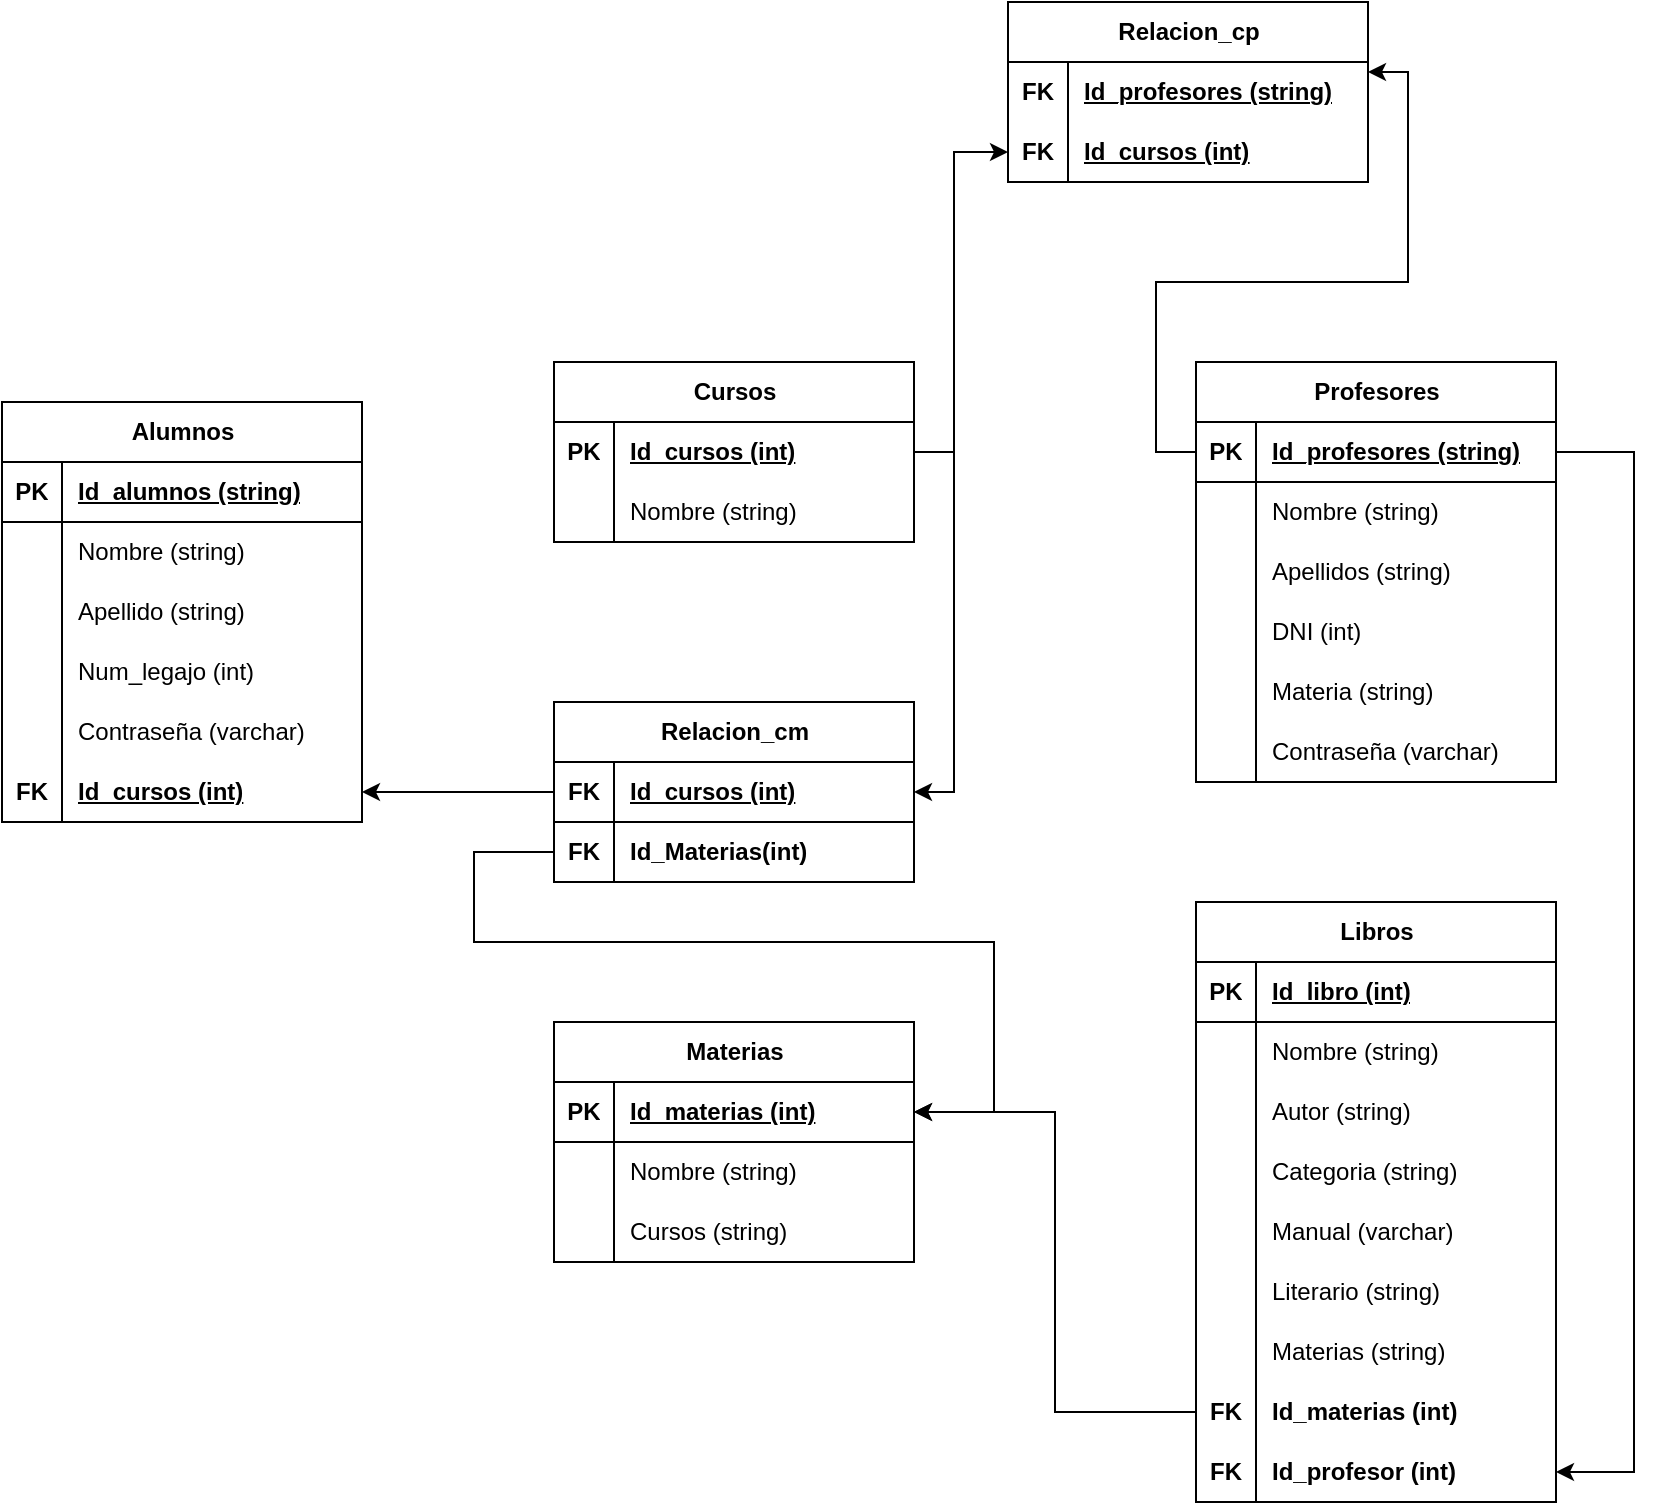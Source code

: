 <mxfile version="21.4.0" type="device" pages="2">
  <diagram name="Modelo Relacional" id="CXCVMEYy1s_H9XKr-uPt">
    <mxGraphModel dx="1674" dy="789" grid="1" gridSize="10" guides="1" tooltips="1" connect="1" arrows="1" fold="1" page="1" pageScale="1" pageWidth="827" pageHeight="1169" math="0" shadow="0">
      <root>
        <mxCell id="0" />
        <mxCell id="1" parent="0" />
        <mxCell id="_0kthYY2hkkztWUv-s_5-1" value="Alumnos" style="shape=table;startSize=30;container=1;collapsible=1;childLayout=tableLayout;fixedRows=1;rowLines=0;fontStyle=1;align=center;resizeLast=1;html=1;" parent="1" vertex="1">
          <mxGeometry x="324" y="340" width="180" height="210" as="geometry" />
        </mxCell>
        <mxCell id="_0kthYY2hkkztWUv-s_5-2" value="" style="shape=tableRow;horizontal=0;startSize=0;swimlaneHead=0;swimlaneBody=0;fillColor=none;collapsible=0;dropTarget=0;points=[[0,0.5],[1,0.5]];portConstraint=eastwest;top=0;left=0;right=0;bottom=1;" parent="_0kthYY2hkkztWUv-s_5-1" vertex="1">
          <mxGeometry y="30" width="180" height="30" as="geometry" />
        </mxCell>
        <mxCell id="_0kthYY2hkkztWUv-s_5-3" value="PK" style="shape=partialRectangle;connectable=0;fillColor=none;top=0;left=0;bottom=0;right=0;fontStyle=1;overflow=hidden;whiteSpace=wrap;html=1;" parent="_0kthYY2hkkztWUv-s_5-2" vertex="1">
          <mxGeometry width="30" height="30" as="geometry">
            <mxRectangle width="30" height="30" as="alternateBounds" />
          </mxGeometry>
        </mxCell>
        <mxCell id="_0kthYY2hkkztWUv-s_5-4" value="Id_alumnos (string)" style="shape=partialRectangle;connectable=0;fillColor=none;top=0;left=0;bottom=0;right=0;align=left;spacingLeft=6;fontStyle=5;overflow=hidden;whiteSpace=wrap;html=1;" parent="_0kthYY2hkkztWUv-s_5-2" vertex="1">
          <mxGeometry x="30" width="150" height="30" as="geometry">
            <mxRectangle width="150" height="30" as="alternateBounds" />
          </mxGeometry>
        </mxCell>
        <mxCell id="_0kthYY2hkkztWUv-s_5-5" value="" style="shape=tableRow;horizontal=0;startSize=0;swimlaneHead=0;swimlaneBody=0;fillColor=none;collapsible=0;dropTarget=0;points=[[0,0.5],[1,0.5]];portConstraint=eastwest;top=0;left=0;right=0;bottom=0;" parent="_0kthYY2hkkztWUv-s_5-1" vertex="1">
          <mxGeometry y="60" width="180" height="30" as="geometry" />
        </mxCell>
        <mxCell id="_0kthYY2hkkztWUv-s_5-6" value="" style="shape=partialRectangle;connectable=0;fillColor=none;top=0;left=0;bottom=0;right=0;editable=1;overflow=hidden;whiteSpace=wrap;html=1;" parent="_0kthYY2hkkztWUv-s_5-5" vertex="1">
          <mxGeometry width="30" height="30" as="geometry">
            <mxRectangle width="30" height="30" as="alternateBounds" />
          </mxGeometry>
        </mxCell>
        <mxCell id="_0kthYY2hkkztWUv-s_5-7" value="Nombre (string)" style="shape=partialRectangle;connectable=0;fillColor=none;top=0;left=0;bottom=0;right=0;align=left;spacingLeft=6;overflow=hidden;whiteSpace=wrap;html=1;" parent="_0kthYY2hkkztWUv-s_5-5" vertex="1">
          <mxGeometry x="30" width="150" height="30" as="geometry">
            <mxRectangle width="150" height="30" as="alternateBounds" />
          </mxGeometry>
        </mxCell>
        <mxCell id="_0kthYY2hkkztWUv-s_5-8" value="" style="shape=tableRow;horizontal=0;startSize=0;swimlaneHead=0;swimlaneBody=0;fillColor=none;collapsible=0;dropTarget=0;points=[[0,0.5],[1,0.5]];portConstraint=eastwest;top=0;left=0;right=0;bottom=0;" parent="_0kthYY2hkkztWUv-s_5-1" vertex="1">
          <mxGeometry y="90" width="180" height="30" as="geometry" />
        </mxCell>
        <mxCell id="_0kthYY2hkkztWUv-s_5-9" value="" style="shape=partialRectangle;connectable=0;fillColor=none;top=0;left=0;bottom=0;right=0;editable=1;overflow=hidden;whiteSpace=wrap;html=1;" parent="_0kthYY2hkkztWUv-s_5-8" vertex="1">
          <mxGeometry width="30" height="30" as="geometry">
            <mxRectangle width="30" height="30" as="alternateBounds" />
          </mxGeometry>
        </mxCell>
        <mxCell id="_0kthYY2hkkztWUv-s_5-10" value="Apellido (string)" style="shape=partialRectangle;connectable=0;fillColor=none;top=0;left=0;bottom=0;right=0;align=left;spacingLeft=6;overflow=hidden;whiteSpace=wrap;html=1;" parent="_0kthYY2hkkztWUv-s_5-8" vertex="1">
          <mxGeometry x="30" width="150" height="30" as="geometry">
            <mxRectangle width="150" height="30" as="alternateBounds" />
          </mxGeometry>
        </mxCell>
        <mxCell id="_0kthYY2hkkztWUv-s_5-46" value="" style="shape=tableRow;horizontal=0;startSize=0;swimlaneHead=0;swimlaneBody=0;fillColor=none;collapsible=0;dropTarget=0;points=[[0,0.5],[1,0.5]];portConstraint=eastwest;top=0;left=0;right=0;bottom=0;" parent="_0kthYY2hkkztWUv-s_5-1" vertex="1">
          <mxGeometry y="120" width="180" height="30" as="geometry" />
        </mxCell>
        <mxCell id="_0kthYY2hkkztWUv-s_5-47" value="" style="shape=partialRectangle;connectable=0;fillColor=none;top=0;left=0;bottom=0;right=0;editable=1;overflow=hidden;whiteSpace=wrap;html=1;" parent="_0kthYY2hkkztWUv-s_5-46" vertex="1">
          <mxGeometry width="30" height="30" as="geometry">
            <mxRectangle width="30" height="30" as="alternateBounds" />
          </mxGeometry>
        </mxCell>
        <mxCell id="_0kthYY2hkkztWUv-s_5-48" value="Num_legajo (int)" style="shape=partialRectangle;connectable=0;fillColor=none;top=0;left=0;bottom=0;right=0;align=left;spacingLeft=6;overflow=hidden;whiteSpace=wrap;html=1;" parent="_0kthYY2hkkztWUv-s_5-46" vertex="1">
          <mxGeometry x="30" width="150" height="30" as="geometry">
            <mxRectangle width="150" height="30" as="alternateBounds" />
          </mxGeometry>
        </mxCell>
        <mxCell id="2o7agqwWr6afrbePRTP4-20" value="" style="shape=tableRow;horizontal=0;startSize=0;swimlaneHead=0;swimlaneBody=0;fillColor=none;collapsible=0;dropTarget=0;points=[[0,0.5],[1,0.5]];portConstraint=eastwest;top=0;left=0;right=0;bottom=0;" parent="_0kthYY2hkkztWUv-s_5-1" vertex="1">
          <mxGeometry y="150" width="180" height="30" as="geometry" />
        </mxCell>
        <mxCell id="2o7agqwWr6afrbePRTP4-21" value="" style="shape=partialRectangle;connectable=0;fillColor=none;top=0;left=0;bottom=0;right=0;editable=1;overflow=hidden;whiteSpace=wrap;html=1;" parent="2o7agqwWr6afrbePRTP4-20" vertex="1">
          <mxGeometry width="30" height="30" as="geometry">
            <mxRectangle width="30" height="30" as="alternateBounds" />
          </mxGeometry>
        </mxCell>
        <mxCell id="2o7agqwWr6afrbePRTP4-22" value="Contraseña (varchar)" style="shape=partialRectangle;connectable=0;fillColor=none;top=0;left=0;bottom=0;right=0;align=left;spacingLeft=6;overflow=hidden;whiteSpace=wrap;html=1;" parent="2o7agqwWr6afrbePRTP4-20" vertex="1">
          <mxGeometry x="30" width="150" height="30" as="geometry">
            <mxRectangle width="150" height="30" as="alternateBounds" />
          </mxGeometry>
        </mxCell>
        <mxCell id="_0kthYY2hkkztWUv-s_5-173" value="" style="shape=tableRow;horizontal=0;startSize=0;swimlaneHead=0;swimlaneBody=0;fillColor=none;collapsible=0;dropTarget=0;points=[[0,0.5],[1,0.5]];portConstraint=eastwest;top=0;left=0;right=0;bottom=1;" parent="_0kthYY2hkkztWUv-s_5-1" vertex="1">
          <mxGeometry y="180" width="180" height="30" as="geometry" />
        </mxCell>
        <mxCell id="_0kthYY2hkkztWUv-s_5-174" value="FK" style="shape=partialRectangle;connectable=0;fillColor=none;top=0;left=0;bottom=0;right=0;fontStyle=1;overflow=hidden;whiteSpace=wrap;html=1;" parent="_0kthYY2hkkztWUv-s_5-173" vertex="1">
          <mxGeometry width="30" height="30" as="geometry">
            <mxRectangle width="30" height="30" as="alternateBounds" />
          </mxGeometry>
        </mxCell>
        <mxCell id="_0kthYY2hkkztWUv-s_5-175" value="Id_cursos (int)" style="shape=partialRectangle;connectable=0;fillColor=none;top=0;left=0;bottom=0;right=0;align=left;spacingLeft=6;fontStyle=5;overflow=hidden;whiteSpace=wrap;html=1;" parent="_0kthYY2hkkztWUv-s_5-173" vertex="1">
          <mxGeometry x="30" width="150" height="30" as="geometry">
            <mxRectangle width="150" height="30" as="alternateBounds" />
          </mxGeometry>
        </mxCell>
        <mxCell id="_0kthYY2hkkztWUv-s_5-49" value="Profesores" style="shape=table;startSize=30;container=1;collapsible=1;childLayout=tableLayout;fixedRows=1;rowLines=0;fontStyle=1;align=center;resizeLast=1;html=1;" parent="1" vertex="1">
          <mxGeometry x="921" y="320" width="180" height="210" as="geometry" />
        </mxCell>
        <mxCell id="_0kthYY2hkkztWUv-s_5-50" value="" style="shape=tableRow;horizontal=0;startSize=0;swimlaneHead=0;swimlaneBody=0;fillColor=none;collapsible=0;dropTarget=0;points=[[0,0.5],[1,0.5]];portConstraint=eastwest;top=0;left=0;right=0;bottom=1;" parent="_0kthYY2hkkztWUv-s_5-49" vertex="1">
          <mxGeometry y="30" width="180" height="30" as="geometry" />
        </mxCell>
        <mxCell id="_0kthYY2hkkztWUv-s_5-51" value="PK" style="shape=partialRectangle;connectable=0;fillColor=none;top=0;left=0;bottom=0;right=0;fontStyle=1;overflow=hidden;whiteSpace=wrap;html=1;" parent="_0kthYY2hkkztWUv-s_5-50" vertex="1">
          <mxGeometry width="30" height="30" as="geometry">
            <mxRectangle width="30" height="30" as="alternateBounds" />
          </mxGeometry>
        </mxCell>
        <mxCell id="_0kthYY2hkkztWUv-s_5-52" value="Id_profesores (string)" style="shape=partialRectangle;connectable=0;fillColor=none;top=0;left=0;bottom=0;right=0;align=left;spacingLeft=6;fontStyle=5;overflow=hidden;whiteSpace=wrap;html=1;" parent="_0kthYY2hkkztWUv-s_5-50" vertex="1">
          <mxGeometry x="30" width="150" height="30" as="geometry">
            <mxRectangle width="150" height="30" as="alternateBounds" />
          </mxGeometry>
        </mxCell>
        <mxCell id="_0kthYY2hkkztWUv-s_5-53" value="" style="shape=tableRow;horizontal=0;startSize=0;swimlaneHead=0;swimlaneBody=0;fillColor=none;collapsible=0;dropTarget=0;points=[[0,0.5],[1,0.5]];portConstraint=eastwest;top=0;left=0;right=0;bottom=0;" parent="_0kthYY2hkkztWUv-s_5-49" vertex="1">
          <mxGeometry y="60" width="180" height="30" as="geometry" />
        </mxCell>
        <mxCell id="_0kthYY2hkkztWUv-s_5-54" value="" style="shape=partialRectangle;connectable=0;fillColor=none;top=0;left=0;bottom=0;right=0;editable=1;overflow=hidden;whiteSpace=wrap;html=1;" parent="_0kthYY2hkkztWUv-s_5-53" vertex="1">
          <mxGeometry width="30" height="30" as="geometry">
            <mxRectangle width="30" height="30" as="alternateBounds" />
          </mxGeometry>
        </mxCell>
        <mxCell id="_0kthYY2hkkztWUv-s_5-55" value="Nombre (string)" style="shape=partialRectangle;connectable=0;fillColor=none;top=0;left=0;bottom=0;right=0;align=left;spacingLeft=6;overflow=hidden;whiteSpace=wrap;html=1;" parent="_0kthYY2hkkztWUv-s_5-53" vertex="1">
          <mxGeometry x="30" width="150" height="30" as="geometry">
            <mxRectangle width="150" height="30" as="alternateBounds" />
          </mxGeometry>
        </mxCell>
        <mxCell id="_0kthYY2hkkztWUv-s_5-56" value="" style="shape=tableRow;horizontal=0;startSize=0;swimlaneHead=0;swimlaneBody=0;fillColor=none;collapsible=0;dropTarget=0;points=[[0,0.5],[1,0.5]];portConstraint=eastwest;top=0;left=0;right=0;bottom=0;" parent="_0kthYY2hkkztWUv-s_5-49" vertex="1">
          <mxGeometry y="90" width="180" height="30" as="geometry" />
        </mxCell>
        <mxCell id="_0kthYY2hkkztWUv-s_5-57" value="" style="shape=partialRectangle;connectable=0;fillColor=none;top=0;left=0;bottom=0;right=0;editable=1;overflow=hidden;whiteSpace=wrap;html=1;" parent="_0kthYY2hkkztWUv-s_5-56" vertex="1">
          <mxGeometry width="30" height="30" as="geometry">
            <mxRectangle width="30" height="30" as="alternateBounds" />
          </mxGeometry>
        </mxCell>
        <mxCell id="_0kthYY2hkkztWUv-s_5-58" value="Apellidos (string)" style="shape=partialRectangle;connectable=0;fillColor=none;top=0;left=0;bottom=0;right=0;align=left;spacingLeft=6;overflow=hidden;whiteSpace=wrap;html=1;" parent="_0kthYY2hkkztWUv-s_5-56" vertex="1">
          <mxGeometry x="30" width="150" height="30" as="geometry">
            <mxRectangle width="150" height="30" as="alternateBounds" />
          </mxGeometry>
        </mxCell>
        <mxCell id="_0kthYY2hkkztWUv-s_5-59" value="" style="shape=tableRow;horizontal=0;startSize=0;swimlaneHead=0;swimlaneBody=0;fillColor=none;collapsible=0;dropTarget=0;points=[[0,0.5],[1,0.5]];portConstraint=eastwest;top=0;left=0;right=0;bottom=0;" parent="_0kthYY2hkkztWUv-s_5-49" vertex="1">
          <mxGeometry y="120" width="180" height="30" as="geometry" />
        </mxCell>
        <mxCell id="_0kthYY2hkkztWUv-s_5-60" value="" style="shape=partialRectangle;connectable=0;fillColor=none;top=0;left=0;bottom=0;right=0;editable=1;overflow=hidden;whiteSpace=wrap;html=1;" parent="_0kthYY2hkkztWUv-s_5-59" vertex="1">
          <mxGeometry width="30" height="30" as="geometry">
            <mxRectangle width="30" height="30" as="alternateBounds" />
          </mxGeometry>
        </mxCell>
        <mxCell id="_0kthYY2hkkztWUv-s_5-61" value="DNI (int)" style="shape=partialRectangle;connectable=0;fillColor=none;top=0;left=0;bottom=0;right=0;align=left;spacingLeft=6;overflow=hidden;whiteSpace=wrap;html=1;" parent="_0kthYY2hkkztWUv-s_5-59" vertex="1">
          <mxGeometry x="30" width="150" height="30" as="geometry">
            <mxRectangle width="150" height="30" as="alternateBounds" />
          </mxGeometry>
        </mxCell>
        <mxCell id="_0kthYY2hkkztWUv-s_5-97" value="" style="shape=tableRow;horizontal=0;startSize=0;swimlaneHead=0;swimlaneBody=0;fillColor=none;collapsible=0;dropTarget=0;points=[[0,0.5],[1,0.5]];portConstraint=eastwest;top=0;left=0;right=0;bottom=0;" parent="_0kthYY2hkkztWUv-s_5-49" vertex="1">
          <mxGeometry y="150" width="180" height="30" as="geometry" />
        </mxCell>
        <mxCell id="_0kthYY2hkkztWUv-s_5-98" value="" style="shape=partialRectangle;connectable=0;fillColor=none;top=0;left=0;bottom=0;right=0;editable=1;overflow=hidden;whiteSpace=wrap;html=1;" parent="_0kthYY2hkkztWUv-s_5-97" vertex="1">
          <mxGeometry width="30" height="30" as="geometry">
            <mxRectangle width="30" height="30" as="alternateBounds" />
          </mxGeometry>
        </mxCell>
        <mxCell id="_0kthYY2hkkztWUv-s_5-99" value="Materia (string)" style="shape=partialRectangle;connectable=0;fillColor=none;top=0;left=0;bottom=0;right=0;align=left;spacingLeft=6;overflow=hidden;whiteSpace=wrap;html=1;" parent="_0kthYY2hkkztWUv-s_5-97" vertex="1">
          <mxGeometry x="30" width="150" height="30" as="geometry">
            <mxRectangle width="150" height="30" as="alternateBounds" />
          </mxGeometry>
        </mxCell>
        <mxCell id="2o7agqwWr6afrbePRTP4-23" value="" style="shape=tableRow;horizontal=0;startSize=0;swimlaneHead=0;swimlaneBody=0;fillColor=none;collapsible=0;dropTarget=0;points=[[0,0.5],[1,0.5]];portConstraint=eastwest;top=0;left=0;right=0;bottom=0;" parent="_0kthYY2hkkztWUv-s_5-49" vertex="1">
          <mxGeometry y="180" width="180" height="30" as="geometry" />
        </mxCell>
        <mxCell id="2o7agqwWr6afrbePRTP4-24" value="" style="shape=partialRectangle;connectable=0;fillColor=none;top=0;left=0;bottom=0;right=0;editable=1;overflow=hidden;whiteSpace=wrap;html=1;" parent="2o7agqwWr6afrbePRTP4-23" vertex="1">
          <mxGeometry width="30" height="30" as="geometry">
            <mxRectangle width="30" height="30" as="alternateBounds" />
          </mxGeometry>
        </mxCell>
        <mxCell id="2o7agqwWr6afrbePRTP4-25" value="Contraseña (varchar)" style="shape=partialRectangle;connectable=0;fillColor=none;top=0;left=0;bottom=0;right=0;align=left;spacingLeft=6;overflow=hidden;whiteSpace=wrap;html=1;" parent="2o7agqwWr6afrbePRTP4-23" vertex="1">
          <mxGeometry x="30" width="150" height="30" as="geometry">
            <mxRectangle width="150" height="30" as="alternateBounds" />
          </mxGeometry>
        </mxCell>
        <mxCell id="_0kthYY2hkkztWUv-s_5-106" value="Libros" style="shape=table;startSize=30;container=1;collapsible=1;childLayout=tableLayout;fixedRows=1;rowLines=0;fontStyle=1;align=center;resizeLast=1;html=1;" parent="1" vertex="1">
          <mxGeometry x="921" y="590" width="180" height="300" as="geometry" />
        </mxCell>
        <mxCell id="_0kthYY2hkkztWUv-s_5-107" value="" style="shape=tableRow;horizontal=0;startSize=0;swimlaneHead=0;swimlaneBody=0;fillColor=none;collapsible=0;dropTarget=0;points=[[0,0.5],[1,0.5]];portConstraint=eastwest;top=0;left=0;right=0;bottom=1;" parent="_0kthYY2hkkztWUv-s_5-106" vertex="1">
          <mxGeometry y="30" width="180" height="30" as="geometry" />
        </mxCell>
        <mxCell id="_0kthYY2hkkztWUv-s_5-108" value="PK" style="shape=partialRectangle;connectable=0;fillColor=none;top=0;left=0;bottom=0;right=0;fontStyle=1;overflow=hidden;whiteSpace=wrap;html=1;" parent="_0kthYY2hkkztWUv-s_5-107" vertex="1">
          <mxGeometry width="30" height="30" as="geometry">
            <mxRectangle width="30" height="30" as="alternateBounds" />
          </mxGeometry>
        </mxCell>
        <mxCell id="_0kthYY2hkkztWUv-s_5-109" value="Id_libro (int)" style="shape=partialRectangle;connectable=0;fillColor=none;top=0;left=0;bottom=0;right=0;align=left;spacingLeft=6;fontStyle=5;overflow=hidden;whiteSpace=wrap;html=1;" parent="_0kthYY2hkkztWUv-s_5-107" vertex="1">
          <mxGeometry x="30" width="150" height="30" as="geometry">
            <mxRectangle width="150" height="30" as="alternateBounds" />
          </mxGeometry>
        </mxCell>
        <mxCell id="_0kthYY2hkkztWUv-s_5-110" value="" style="shape=tableRow;horizontal=0;startSize=0;swimlaneHead=0;swimlaneBody=0;fillColor=none;collapsible=0;dropTarget=0;points=[[0,0.5],[1,0.5]];portConstraint=eastwest;top=0;left=0;right=0;bottom=0;" parent="_0kthYY2hkkztWUv-s_5-106" vertex="1">
          <mxGeometry y="60" width="180" height="30" as="geometry" />
        </mxCell>
        <mxCell id="_0kthYY2hkkztWUv-s_5-111" value="" style="shape=partialRectangle;connectable=0;fillColor=none;top=0;left=0;bottom=0;right=0;editable=1;overflow=hidden;whiteSpace=wrap;html=1;" parent="_0kthYY2hkkztWUv-s_5-110" vertex="1">
          <mxGeometry width="30" height="30" as="geometry">
            <mxRectangle width="30" height="30" as="alternateBounds" />
          </mxGeometry>
        </mxCell>
        <mxCell id="_0kthYY2hkkztWUv-s_5-112" value="Nombre (string)" style="shape=partialRectangle;connectable=0;fillColor=none;top=0;left=0;bottom=0;right=0;align=left;spacingLeft=6;overflow=hidden;whiteSpace=wrap;html=1;" parent="_0kthYY2hkkztWUv-s_5-110" vertex="1">
          <mxGeometry x="30" width="150" height="30" as="geometry">
            <mxRectangle width="150" height="30" as="alternateBounds" />
          </mxGeometry>
        </mxCell>
        <mxCell id="_0kthYY2hkkztWUv-s_5-113" value="" style="shape=tableRow;horizontal=0;startSize=0;swimlaneHead=0;swimlaneBody=0;fillColor=none;collapsible=0;dropTarget=0;points=[[0,0.5],[1,0.5]];portConstraint=eastwest;top=0;left=0;right=0;bottom=0;" parent="_0kthYY2hkkztWUv-s_5-106" vertex="1">
          <mxGeometry y="90" width="180" height="30" as="geometry" />
        </mxCell>
        <mxCell id="_0kthYY2hkkztWUv-s_5-114" value="" style="shape=partialRectangle;connectable=0;fillColor=none;top=0;left=0;bottom=0;right=0;editable=1;overflow=hidden;whiteSpace=wrap;html=1;" parent="_0kthYY2hkkztWUv-s_5-113" vertex="1">
          <mxGeometry width="30" height="30" as="geometry">
            <mxRectangle width="30" height="30" as="alternateBounds" />
          </mxGeometry>
        </mxCell>
        <mxCell id="_0kthYY2hkkztWUv-s_5-115" value="Autor (string)" style="shape=partialRectangle;connectable=0;fillColor=none;top=0;left=0;bottom=0;right=0;align=left;spacingLeft=6;overflow=hidden;whiteSpace=wrap;html=1;" parent="_0kthYY2hkkztWUv-s_5-113" vertex="1">
          <mxGeometry x="30" width="150" height="30" as="geometry">
            <mxRectangle width="150" height="30" as="alternateBounds" />
          </mxGeometry>
        </mxCell>
        <mxCell id="_0kthYY2hkkztWUv-s_5-116" value="" style="shape=tableRow;horizontal=0;startSize=0;swimlaneHead=0;swimlaneBody=0;fillColor=none;collapsible=0;dropTarget=0;points=[[0,0.5],[1,0.5]];portConstraint=eastwest;top=0;left=0;right=0;bottom=0;" parent="_0kthYY2hkkztWUv-s_5-106" vertex="1">
          <mxGeometry y="120" width="180" height="30" as="geometry" />
        </mxCell>
        <mxCell id="_0kthYY2hkkztWUv-s_5-117" value="" style="shape=partialRectangle;connectable=0;fillColor=none;top=0;left=0;bottom=0;right=0;editable=1;overflow=hidden;whiteSpace=wrap;html=1;" parent="_0kthYY2hkkztWUv-s_5-116" vertex="1">
          <mxGeometry width="30" height="30" as="geometry">
            <mxRectangle width="30" height="30" as="alternateBounds" />
          </mxGeometry>
        </mxCell>
        <mxCell id="_0kthYY2hkkztWUv-s_5-118" value="Categoria (string)" style="shape=partialRectangle;connectable=0;fillColor=none;top=0;left=0;bottom=0;right=0;align=left;spacingLeft=6;overflow=hidden;whiteSpace=wrap;html=1;" parent="_0kthYY2hkkztWUv-s_5-116" vertex="1">
          <mxGeometry x="30" width="150" height="30" as="geometry">
            <mxRectangle width="150" height="30" as="alternateBounds" />
          </mxGeometry>
        </mxCell>
        <mxCell id="_0kthYY2hkkztWUv-s_5-176" value="" style="shape=tableRow;horizontal=0;startSize=0;swimlaneHead=0;swimlaneBody=0;fillColor=none;collapsible=0;dropTarget=0;points=[[0,0.5],[1,0.5]];portConstraint=eastwest;top=0;left=0;right=0;bottom=0;" parent="_0kthYY2hkkztWUv-s_5-106" vertex="1">
          <mxGeometry y="150" width="180" height="30" as="geometry" />
        </mxCell>
        <mxCell id="_0kthYY2hkkztWUv-s_5-177" value="" style="shape=partialRectangle;connectable=0;fillColor=none;top=0;left=0;bottom=0;right=0;editable=1;overflow=hidden;whiteSpace=wrap;html=1;" parent="_0kthYY2hkkztWUv-s_5-176" vertex="1">
          <mxGeometry width="30" height="30" as="geometry">
            <mxRectangle width="30" height="30" as="alternateBounds" />
          </mxGeometry>
        </mxCell>
        <mxCell id="_0kthYY2hkkztWUv-s_5-178" value="Manual (varchar)" style="shape=partialRectangle;connectable=0;fillColor=none;top=0;left=0;bottom=0;right=0;align=left;spacingLeft=6;overflow=hidden;whiteSpace=wrap;html=1;" parent="_0kthYY2hkkztWUv-s_5-176" vertex="1">
          <mxGeometry x="30" width="150" height="30" as="geometry">
            <mxRectangle width="150" height="30" as="alternateBounds" />
          </mxGeometry>
        </mxCell>
        <mxCell id="_0kthYY2hkkztWUv-s_5-201" value="" style="shape=tableRow;horizontal=0;startSize=0;swimlaneHead=0;swimlaneBody=0;fillColor=none;collapsible=0;dropTarget=0;points=[[0,0.5],[1,0.5]];portConstraint=eastwest;top=0;left=0;right=0;bottom=0;" parent="_0kthYY2hkkztWUv-s_5-106" vertex="1">
          <mxGeometry y="180" width="180" height="30" as="geometry" />
        </mxCell>
        <mxCell id="_0kthYY2hkkztWUv-s_5-202" value="" style="shape=partialRectangle;connectable=0;fillColor=none;top=0;left=0;bottom=0;right=0;editable=1;overflow=hidden;whiteSpace=wrap;html=1;" parent="_0kthYY2hkkztWUv-s_5-201" vertex="1">
          <mxGeometry width="30" height="30" as="geometry">
            <mxRectangle width="30" height="30" as="alternateBounds" />
          </mxGeometry>
        </mxCell>
        <mxCell id="_0kthYY2hkkztWUv-s_5-203" value="Literario (string)" style="shape=partialRectangle;connectable=0;fillColor=none;top=0;left=0;bottom=0;right=0;align=left;spacingLeft=6;overflow=hidden;whiteSpace=wrap;html=1;" parent="_0kthYY2hkkztWUv-s_5-201" vertex="1">
          <mxGeometry x="30" width="150" height="30" as="geometry">
            <mxRectangle width="150" height="30" as="alternateBounds" />
          </mxGeometry>
        </mxCell>
        <mxCell id="_0kthYY2hkkztWUv-s_5-119" value="" style="shape=tableRow;horizontal=0;startSize=0;swimlaneHead=0;swimlaneBody=0;fillColor=none;collapsible=0;dropTarget=0;points=[[0,0.5],[1,0.5]];portConstraint=eastwest;top=0;left=0;right=0;bottom=0;" parent="_0kthYY2hkkztWUv-s_5-106" vertex="1">
          <mxGeometry y="210" width="180" height="30" as="geometry" />
        </mxCell>
        <mxCell id="_0kthYY2hkkztWUv-s_5-120" value="" style="shape=partialRectangle;connectable=0;fillColor=none;top=0;left=0;bottom=0;right=0;editable=1;overflow=hidden;whiteSpace=wrap;html=1;" parent="_0kthYY2hkkztWUv-s_5-119" vertex="1">
          <mxGeometry width="30" height="30" as="geometry">
            <mxRectangle width="30" height="30" as="alternateBounds" />
          </mxGeometry>
        </mxCell>
        <mxCell id="_0kthYY2hkkztWUv-s_5-121" value="Materias (string)" style="shape=partialRectangle;connectable=0;fillColor=none;top=0;left=0;bottom=0;right=0;align=left;spacingLeft=6;overflow=hidden;whiteSpace=wrap;html=1;" parent="_0kthYY2hkkztWUv-s_5-119" vertex="1">
          <mxGeometry x="30" width="150" height="30" as="geometry">
            <mxRectangle width="150" height="30" as="alternateBounds" />
          </mxGeometry>
        </mxCell>
        <mxCell id="_9oub68Y3OVNiQBQ8qPL-1" value="" style="shape=tableRow;horizontal=0;startSize=0;swimlaneHead=0;swimlaneBody=0;fillColor=none;collapsible=0;dropTarget=0;points=[[0,0.5],[1,0.5]];portConstraint=eastwest;top=0;left=0;right=0;bottom=0;" parent="_0kthYY2hkkztWUv-s_5-106" vertex="1">
          <mxGeometry y="240" width="180" height="30" as="geometry" />
        </mxCell>
        <mxCell id="_9oub68Y3OVNiQBQ8qPL-2" value="&lt;b&gt;FK&lt;/b&gt;" style="shape=partialRectangle;connectable=0;fillColor=none;top=0;left=0;bottom=0;right=0;editable=1;overflow=hidden;whiteSpace=wrap;html=1;" parent="_9oub68Y3OVNiQBQ8qPL-1" vertex="1">
          <mxGeometry width="30" height="30" as="geometry">
            <mxRectangle width="30" height="30" as="alternateBounds" />
          </mxGeometry>
        </mxCell>
        <mxCell id="_9oub68Y3OVNiQBQ8qPL-3" value="&lt;b&gt;Id_materias (int)&lt;/b&gt;" style="shape=partialRectangle;connectable=0;fillColor=none;top=0;left=0;bottom=0;right=0;align=left;spacingLeft=6;overflow=hidden;whiteSpace=wrap;html=1;" parent="_9oub68Y3OVNiQBQ8qPL-1" vertex="1">
          <mxGeometry x="30" width="150" height="30" as="geometry">
            <mxRectangle width="150" height="30" as="alternateBounds" />
          </mxGeometry>
        </mxCell>
        <mxCell id="xIYGb5opCHgIpHhlC8T2-32" value="" style="shape=tableRow;horizontal=0;startSize=0;swimlaneHead=0;swimlaneBody=0;fillColor=none;collapsible=0;dropTarget=0;points=[[0,0.5],[1,0.5]];portConstraint=eastwest;top=0;left=0;right=0;bottom=0;" parent="_0kthYY2hkkztWUv-s_5-106" vertex="1">
          <mxGeometry y="270" width="180" height="30" as="geometry" />
        </mxCell>
        <mxCell id="xIYGb5opCHgIpHhlC8T2-33" value="&lt;b&gt;FK&lt;/b&gt;" style="shape=partialRectangle;connectable=0;fillColor=none;top=0;left=0;bottom=0;right=0;editable=1;overflow=hidden;whiteSpace=wrap;html=1;" parent="xIYGb5opCHgIpHhlC8T2-32" vertex="1">
          <mxGeometry width="30" height="30" as="geometry">
            <mxRectangle width="30" height="30" as="alternateBounds" />
          </mxGeometry>
        </mxCell>
        <mxCell id="xIYGb5opCHgIpHhlC8T2-34" value="&lt;b&gt;Id_profesor (int)&lt;/b&gt;" style="shape=partialRectangle;connectable=0;fillColor=none;top=0;left=0;bottom=0;right=0;align=left;spacingLeft=6;overflow=hidden;whiteSpace=wrap;html=1;" parent="xIYGb5opCHgIpHhlC8T2-32" vertex="1">
          <mxGeometry x="30" width="150" height="30" as="geometry">
            <mxRectangle width="150" height="30" as="alternateBounds" />
          </mxGeometry>
        </mxCell>
        <mxCell id="_0kthYY2hkkztWUv-s_5-122" value="Relacion_cm" style="shape=table;startSize=30;container=1;collapsible=1;childLayout=tableLayout;fixedRows=1;rowLines=0;fontStyle=1;align=center;resizeLast=1;html=1;" parent="1" vertex="1">
          <mxGeometry x="600" y="490" width="180" height="90" as="geometry" />
        </mxCell>
        <mxCell id="5zmhcXCEQZ_9jmb5cCAh-3" value="" style="shape=tableRow;horizontal=0;startSize=0;swimlaneHead=0;swimlaneBody=0;fillColor=none;collapsible=0;dropTarget=0;points=[[0,0.5],[1,0.5]];portConstraint=eastwest;top=0;left=0;right=0;bottom=1;" parent="_0kthYY2hkkztWUv-s_5-122" vertex="1">
          <mxGeometry y="30" width="180" height="30" as="geometry" />
        </mxCell>
        <mxCell id="5zmhcXCEQZ_9jmb5cCAh-4" value="FK" style="shape=partialRectangle;connectable=0;fillColor=none;top=0;left=0;bottom=0;right=0;fontStyle=1;overflow=hidden;whiteSpace=wrap;html=1;" parent="5zmhcXCEQZ_9jmb5cCAh-3" vertex="1">
          <mxGeometry width="30" height="30" as="geometry">
            <mxRectangle width="30" height="30" as="alternateBounds" />
          </mxGeometry>
        </mxCell>
        <mxCell id="5zmhcXCEQZ_9jmb5cCAh-5" value="Id_cursos (int)" style="shape=partialRectangle;connectable=0;fillColor=none;top=0;left=0;bottom=0;right=0;align=left;spacingLeft=6;fontStyle=5;overflow=hidden;whiteSpace=wrap;html=1;" parent="5zmhcXCEQZ_9jmb5cCAh-3" vertex="1">
          <mxGeometry x="30" width="150" height="30" as="geometry">
            <mxRectangle width="150" height="30" as="alternateBounds" />
          </mxGeometry>
        </mxCell>
        <mxCell id="2o7agqwWr6afrbePRTP4-26" value="" style="shape=tableRow;horizontal=0;startSize=0;swimlaneHead=0;swimlaneBody=0;fillColor=none;collapsible=0;dropTarget=0;points=[[0,0.5],[1,0.5]];portConstraint=eastwest;top=0;left=0;right=0;bottom=0;" parent="_0kthYY2hkkztWUv-s_5-122" vertex="1">
          <mxGeometry y="60" width="180" height="30" as="geometry" />
        </mxCell>
        <mxCell id="2o7agqwWr6afrbePRTP4-27" value="&lt;b&gt;FK&lt;/b&gt;" style="shape=partialRectangle;connectable=0;fillColor=none;top=0;left=0;bottom=0;right=0;editable=1;overflow=hidden;whiteSpace=wrap;html=1;" parent="2o7agqwWr6afrbePRTP4-26" vertex="1">
          <mxGeometry width="30" height="30" as="geometry">
            <mxRectangle width="30" height="30" as="alternateBounds" />
          </mxGeometry>
        </mxCell>
        <mxCell id="2o7agqwWr6afrbePRTP4-28" value="&lt;b&gt;Id_Materias(int)&lt;/b&gt;" style="shape=partialRectangle;connectable=0;fillColor=none;top=0;left=0;bottom=0;right=0;align=left;spacingLeft=6;overflow=hidden;whiteSpace=wrap;html=1;" parent="2o7agqwWr6afrbePRTP4-26" vertex="1">
          <mxGeometry x="30" width="150" height="30" as="geometry">
            <mxRectangle width="150" height="30" as="alternateBounds" />
          </mxGeometry>
        </mxCell>
        <mxCell id="_0kthYY2hkkztWUv-s_5-157" value="Materias" style="shape=table;startSize=30;container=1;collapsible=1;childLayout=tableLayout;fixedRows=1;rowLines=0;fontStyle=1;align=center;resizeLast=1;html=1;" parent="1" vertex="1">
          <mxGeometry x="600" y="650" width="180" height="120" as="geometry" />
        </mxCell>
        <mxCell id="_0kthYY2hkkztWUv-s_5-158" value="" style="shape=tableRow;horizontal=0;startSize=0;swimlaneHead=0;swimlaneBody=0;fillColor=none;collapsible=0;dropTarget=0;points=[[0,0.5],[1,0.5]];portConstraint=eastwest;top=0;left=0;right=0;bottom=1;" parent="_0kthYY2hkkztWUv-s_5-157" vertex="1">
          <mxGeometry y="30" width="180" height="30" as="geometry" />
        </mxCell>
        <mxCell id="_0kthYY2hkkztWUv-s_5-159" value="PK" style="shape=partialRectangle;connectable=0;fillColor=none;top=0;left=0;bottom=0;right=0;fontStyle=1;overflow=hidden;whiteSpace=wrap;html=1;" parent="_0kthYY2hkkztWUv-s_5-158" vertex="1">
          <mxGeometry width="30" height="30" as="geometry">
            <mxRectangle width="30" height="30" as="alternateBounds" />
          </mxGeometry>
        </mxCell>
        <mxCell id="_0kthYY2hkkztWUv-s_5-160" value="Id_materias (int)" style="shape=partialRectangle;connectable=0;fillColor=none;top=0;left=0;bottom=0;right=0;align=left;spacingLeft=6;fontStyle=5;overflow=hidden;whiteSpace=wrap;html=1;" parent="_0kthYY2hkkztWUv-s_5-158" vertex="1">
          <mxGeometry x="30" width="150" height="30" as="geometry">
            <mxRectangle width="150" height="30" as="alternateBounds" />
          </mxGeometry>
        </mxCell>
        <mxCell id="_0kthYY2hkkztWUv-s_5-161" value="" style="shape=tableRow;horizontal=0;startSize=0;swimlaneHead=0;swimlaneBody=0;fillColor=none;collapsible=0;dropTarget=0;points=[[0,0.5],[1,0.5]];portConstraint=eastwest;top=0;left=0;right=0;bottom=0;" parent="_0kthYY2hkkztWUv-s_5-157" vertex="1">
          <mxGeometry y="60" width="180" height="30" as="geometry" />
        </mxCell>
        <mxCell id="_0kthYY2hkkztWUv-s_5-162" value="" style="shape=partialRectangle;connectable=0;fillColor=none;top=0;left=0;bottom=0;right=0;editable=1;overflow=hidden;whiteSpace=wrap;html=1;" parent="_0kthYY2hkkztWUv-s_5-161" vertex="1">
          <mxGeometry width="30" height="30" as="geometry">
            <mxRectangle width="30" height="30" as="alternateBounds" />
          </mxGeometry>
        </mxCell>
        <mxCell id="_0kthYY2hkkztWUv-s_5-163" value="Nombre (string)" style="shape=partialRectangle;connectable=0;fillColor=none;top=0;left=0;bottom=0;right=0;align=left;spacingLeft=6;overflow=hidden;whiteSpace=wrap;html=1;" parent="_0kthYY2hkkztWUv-s_5-161" vertex="1">
          <mxGeometry x="30" width="150" height="30" as="geometry">
            <mxRectangle width="150" height="30" as="alternateBounds" />
          </mxGeometry>
        </mxCell>
        <mxCell id="_0kthYY2hkkztWUv-s_5-164" value="" style="shape=tableRow;horizontal=0;startSize=0;swimlaneHead=0;swimlaneBody=0;fillColor=none;collapsible=0;dropTarget=0;points=[[0,0.5],[1,0.5]];portConstraint=eastwest;top=0;left=0;right=0;bottom=0;" parent="_0kthYY2hkkztWUv-s_5-157" vertex="1">
          <mxGeometry y="90" width="180" height="30" as="geometry" />
        </mxCell>
        <mxCell id="_0kthYY2hkkztWUv-s_5-165" value="" style="shape=partialRectangle;connectable=0;fillColor=none;top=0;left=0;bottom=0;right=0;editable=1;overflow=hidden;whiteSpace=wrap;html=1;" parent="_0kthYY2hkkztWUv-s_5-164" vertex="1">
          <mxGeometry width="30" height="30" as="geometry">
            <mxRectangle width="30" height="30" as="alternateBounds" />
          </mxGeometry>
        </mxCell>
        <mxCell id="_0kthYY2hkkztWUv-s_5-166" value="Cursos (string)&lt;span style=&quot;white-space: pre;&quot;&gt; &lt;/span&gt;" style="shape=partialRectangle;connectable=0;fillColor=none;top=0;left=0;bottom=0;right=0;align=left;spacingLeft=6;overflow=hidden;whiteSpace=wrap;html=1;" parent="_0kthYY2hkkztWUv-s_5-164" vertex="1">
          <mxGeometry x="30" width="150" height="30" as="geometry">
            <mxRectangle width="150" height="30" as="alternateBounds" />
          </mxGeometry>
        </mxCell>
        <mxCell id="2o7agqwWr6afrbePRTP4-30" style="edgeStyle=orthogonalEdgeStyle;rounded=0;orthogonalLoop=1;jettySize=auto;html=1;entryX=1;entryY=0.5;entryDx=0;entryDy=0;exitX=0;exitY=0.5;exitDx=0;exitDy=0;" parent="1" source="2o7agqwWr6afrbePRTP4-26" target="_0kthYY2hkkztWUv-s_5-158" edge="1">
          <mxGeometry relative="1" as="geometry">
            <mxPoint x="670" y="470" as="sourcePoint" />
            <mxPoint x="500" y="680" as="targetPoint" />
            <Array as="points">
              <mxPoint x="560" y="565" />
              <mxPoint x="560" y="610" />
              <mxPoint x="820" y="610" />
              <mxPoint x="820" y="695" />
            </Array>
          </mxGeometry>
        </mxCell>
        <mxCell id="fBQj3IFD5WuygKD9F03k-5" style="edgeStyle=orthogonalEdgeStyle;rounded=0;orthogonalLoop=1;jettySize=auto;html=1;entryX=1;entryY=0.5;entryDx=0;entryDy=0;" parent="1" source="_0kthYY2hkkztWUv-s_5-50" target="xIYGb5opCHgIpHhlC8T2-32" edge="1">
          <mxGeometry relative="1" as="geometry">
            <Array as="points">
              <mxPoint x="1140" y="365" />
              <mxPoint x="1140" y="875" />
            </Array>
          </mxGeometry>
        </mxCell>
        <mxCell id="1dk0RhrkuewHvC_GARyo-2" style="edgeStyle=orthogonalEdgeStyle;rounded=0;orthogonalLoop=1;jettySize=auto;html=1;entryX=1;entryY=0.5;entryDx=0;entryDy=0;exitX=0;exitY=0.5;exitDx=0;exitDy=0;" parent="1" source="5zmhcXCEQZ_9jmb5cCAh-3" target="_0kthYY2hkkztWUv-s_5-173" edge="1">
          <mxGeometry relative="1" as="geometry">
            <Array as="points" />
          </mxGeometry>
        </mxCell>
        <mxCell id="1dk0RhrkuewHvC_GARyo-4" value="Cursos" style="shape=table;startSize=30;container=1;collapsible=1;childLayout=tableLayout;fixedRows=1;rowLines=0;fontStyle=1;align=center;resizeLast=1;html=1;" parent="1" vertex="1">
          <mxGeometry x="600" y="320" width="180" height="90" as="geometry" />
        </mxCell>
        <mxCell id="1dk0RhrkuewHvC_GARyo-8" value="" style="shape=tableRow;horizontal=0;startSize=0;swimlaneHead=0;swimlaneBody=0;fillColor=none;collapsible=0;dropTarget=0;points=[[0,0.5],[1,0.5]];portConstraint=eastwest;top=0;left=0;right=0;bottom=0;" parent="1dk0RhrkuewHvC_GARyo-4" vertex="1">
          <mxGeometry y="30" width="180" height="30" as="geometry" />
        </mxCell>
        <mxCell id="1dk0RhrkuewHvC_GARyo-9" value="&lt;b&gt;PK&lt;/b&gt;" style="shape=partialRectangle;connectable=0;fillColor=none;top=0;left=0;bottom=0;right=0;editable=1;overflow=hidden;whiteSpace=wrap;html=1;" parent="1dk0RhrkuewHvC_GARyo-8" vertex="1">
          <mxGeometry width="30" height="30" as="geometry">
            <mxRectangle width="30" height="30" as="alternateBounds" />
          </mxGeometry>
        </mxCell>
        <mxCell id="1dk0RhrkuewHvC_GARyo-10" value="&lt;b&gt;&lt;u&gt;Id_cursos (int)&lt;/u&gt;&lt;/b&gt;" style="shape=partialRectangle;connectable=0;fillColor=none;top=0;left=0;bottom=0;right=0;align=left;spacingLeft=6;overflow=hidden;whiteSpace=wrap;html=1;" parent="1dk0RhrkuewHvC_GARyo-8" vertex="1">
          <mxGeometry x="30" width="150" height="30" as="geometry">
            <mxRectangle width="150" height="30" as="alternateBounds" />
          </mxGeometry>
        </mxCell>
        <mxCell id="1dk0RhrkuewHvC_GARyo-24" value="" style="shape=tableRow;horizontal=0;startSize=0;swimlaneHead=0;swimlaneBody=0;fillColor=none;collapsible=0;dropTarget=0;points=[[0,0.5],[1,0.5]];portConstraint=eastwest;top=0;left=0;right=0;bottom=0;" parent="1dk0RhrkuewHvC_GARyo-4" vertex="1">
          <mxGeometry y="60" width="180" height="30" as="geometry" />
        </mxCell>
        <mxCell id="1dk0RhrkuewHvC_GARyo-25" value="" style="shape=partialRectangle;connectable=0;fillColor=none;top=0;left=0;bottom=0;right=0;editable=1;overflow=hidden;whiteSpace=wrap;html=1;" parent="1dk0RhrkuewHvC_GARyo-24" vertex="1">
          <mxGeometry width="30" height="30" as="geometry">
            <mxRectangle width="30" height="30" as="alternateBounds" />
          </mxGeometry>
        </mxCell>
        <mxCell id="1dk0RhrkuewHvC_GARyo-26" value="&lt;div&gt;Nombre (string)&lt;/div&gt;" style="shape=partialRectangle;connectable=0;fillColor=none;top=0;left=0;bottom=0;right=0;align=left;spacingLeft=6;overflow=hidden;whiteSpace=wrap;html=1;" parent="1dk0RhrkuewHvC_GARyo-24" vertex="1">
          <mxGeometry x="30" width="150" height="30" as="geometry">
            <mxRectangle width="150" height="30" as="alternateBounds" />
          </mxGeometry>
        </mxCell>
        <mxCell id="5zmhcXCEQZ_9jmb5cCAh-1" style="edgeStyle=orthogonalEdgeStyle;rounded=0;orthogonalLoop=1;jettySize=auto;html=1;entryX=1;entryY=0.5;entryDx=0;entryDy=0;" parent="1" source="_9oub68Y3OVNiQBQ8qPL-1" target="_0kthYY2hkkztWUv-s_5-158" edge="1">
          <mxGeometry relative="1" as="geometry" />
        </mxCell>
        <mxCell id="5zmhcXCEQZ_9jmb5cCAh-7" value="Relacion_cp" style="shape=table;startSize=30;container=1;collapsible=1;childLayout=tableLayout;fixedRows=1;rowLines=0;fontStyle=1;align=center;resizeLast=1;html=1;" parent="1" vertex="1">
          <mxGeometry x="827" y="140" width="180" height="90" as="geometry" />
        </mxCell>
        <mxCell id="5zmhcXCEQZ_9jmb5cCAh-14" value="" style="shape=tableRow;horizontal=0;startSize=0;swimlaneHead=0;swimlaneBody=0;fillColor=none;collapsible=0;dropTarget=0;points=[[0,0.5],[1,0.5]];portConstraint=eastwest;top=0;left=0;right=0;bottom=0;" parent="5zmhcXCEQZ_9jmb5cCAh-7" vertex="1">
          <mxGeometry y="30" width="180" height="30" as="geometry" />
        </mxCell>
        <mxCell id="5zmhcXCEQZ_9jmb5cCAh-15" value="&lt;span style=&quot;font-family: Helvetica; font-size: 12px; font-style: normal; font-variant-ligatures: normal; font-variant-caps: normal; font-weight: 700; letter-spacing: normal; text-align: center; text-indent: 0px; text-transform: none; word-spacing: 0px; -webkit-text-stroke-width: 0px; text-decoration-thickness: initial; text-decoration-style: initial; text-decoration-color: initial; float: none; display: inline !important;&quot;&gt;FK&lt;br&gt;&lt;/span&gt;" style="shape=partialRectangle;connectable=0;fillColor=none;top=0;left=0;bottom=0;right=0;editable=1;overflow=hidden;whiteSpace=wrap;html=1;" parent="5zmhcXCEQZ_9jmb5cCAh-14" vertex="1">
          <mxGeometry width="30" height="30" as="geometry">
            <mxRectangle width="30" height="30" as="alternateBounds" />
          </mxGeometry>
        </mxCell>
        <mxCell id="5zmhcXCEQZ_9jmb5cCAh-16" value="&lt;b&gt;&lt;u&gt;Id_profesores (string)&lt;/u&gt;&lt;/b&gt;" style="shape=partialRectangle;connectable=0;fillColor=none;top=0;left=0;bottom=0;right=0;align=left;spacingLeft=6;overflow=hidden;whiteSpace=wrap;html=1;" parent="5zmhcXCEQZ_9jmb5cCAh-14" vertex="1">
          <mxGeometry x="30" width="150" height="30" as="geometry">
            <mxRectangle width="150" height="30" as="alternateBounds" />
          </mxGeometry>
        </mxCell>
        <mxCell id="5zmhcXCEQZ_9jmb5cCAh-17" value="" style="shape=tableRow;horizontal=0;startSize=0;swimlaneHead=0;swimlaneBody=0;fillColor=none;collapsible=0;dropTarget=0;points=[[0,0.5],[1,0.5]];portConstraint=eastwest;top=0;left=0;right=0;bottom=1;" parent="5zmhcXCEQZ_9jmb5cCAh-7" vertex="1">
          <mxGeometry y="60" width="180" height="30" as="geometry" />
        </mxCell>
        <mxCell id="5zmhcXCEQZ_9jmb5cCAh-18" value="FK" style="shape=partialRectangle;connectable=0;fillColor=none;top=0;left=0;bottom=0;right=0;fontStyle=1;overflow=hidden;whiteSpace=wrap;html=1;" parent="5zmhcXCEQZ_9jmb5cCAh-17" vertex="1">
          <mxGeometry width="30" height="30" as="geometry">
            <mxRectangle width="30" height="30" as="alternateBounds" />
          </mxGeometry>
        </mxCell>
        <mxCell id="5zmhcXCEQZ_9jmb5cCAh-19" value="&lt;b style=&quot;border-color: var(--border-color);&quot;&gt;&lt;u style=&quot;border-color: var(--border-color);&quot;&gt;Id_cursos (int)&lt;/u&gt;&lt;/b&gt;" style="shape=partialRectangle;connectable=0;fillColor=none;top=0;left=0;bottom=0;right=0;align=left;spacingLeft=6;fontStyle=5;overflow=hidden;whiteSpace=wrap;html=1;" parent="5zmhcXCEQZ_9jmb5cCAh-17" vertex="1">
          <mxGeometry x="30" width="150" height="30" as="geometry">
            <mxRectangle width="150" height="30" as="alternateBounds" />
          </mxGeometry>
        </mxCell>
        <mxCell id="5zmhcXCEQZ_9jmb5cCAh-21" style="edgeStyle=orthogonalEdgeStyle;rounded=0;orthogonalLoop=1;jettySize=auto;html=1;" parent="1" source="_0kthYY2hkkztWUv-s_5-50" target="5zmhcXCEQZ_9jmb5cCAh-14" edge="1">
          <mxGeometry relative="1" as="geometry">
            <Array as="points">
              <mxPoint x="901" y="365" />
              <mxPoint x="901" y="280" />
              <mxPoint x="1027" y="280" />
              <mxPoint x="1027" y="175" />
            </Array>
          </mxGeometry>
        </mxCell>
        <mxCell id="5zmhcXCEQZ_9jmb5cCAh-22" style="edgeStyle=orthogonalEdgeStyle;rounded=0;orthogonalLoop=1;jettySize=auto;html=1;entryX=0;entryY=0.5;entryDx=0;entryDy=0;" parent="1" source="1dk0RhrkuewHvC_GARyo-8" target="5zmhcXCEQZ_9jmb5cCAh-17" edge="1">
          <mxGeometry relative="1" as="geometry">
            <Array as="points">
              <mxPoint x="800" y="365" />
              <mxPoint x="800" y="215" />
            </Array>
          </mxGeometry>
        </mxCell>
        <mxCell id="gU7SkEYydED3Cav54i7M-4" style="edgeStyle=orthogonalEdgeStyle;rounded=0;orthogonalLoop=1;jettySize=auto;html=1;entryX=1;entryY=0.5;entryDx=0;entryDy=0;exitX=1;exitY=0.5;exitDx=0;exitDy=0;" edge="1" parent="1" source="1dk0RhrkuewHvC_GARyo-8" target="5zmhcXCEQZ_9jmb5cCAh-3">
          <mxGeometry relative="1" as="geometry" />
        </mxCell>
      </root>
    </mxGraphModel>
  </diagram>
  <diagram id="ppljnQQBP76Acz_cap82" name="Modelo Entidad Relacion">
    <mxGraphModel dx="2261" dy="789" grid="1" gridSize="10" guides="1" tooltips="1" connect="1" arrows="1" fold="1" page="1" pageScale="1" pageWidth="827" pageHeight="1169" math="0" shadow="0">
      <root>
        <mxCell id="0" />
        <mxCell id="1" parent="0" />
        <mxCell id="lHIER-hWCcCnwrUCbrE2-1" value="" style="edgeStyle=orthogonalEdgeStyle;rounded=0;orthogonalLoop=1;jettySize=auto;html=1;" parent="1" source="lHIER-hWCcCnwrUCbrE2-2" target="lHIER-hWCcCnwrUCbrE2-37" edge="1">
          <mxGeometry relative="1" as="geometry" />
        </mxCell>
        <mxCell id="lHIER-hWCcCnwrUCbrE2-2" value="Alumnos" style="rounded=0;whiteSpace=wrap;html=1;" parent="1" vertex="1">
          <mxGeometry x="94" y="440" width="120" height="60" as="geometry" />
        </mxCell>
        <mxCell id="lHIER-hWCcCnwrUCbrE2-4" value="" style="edgeStyle=orthogonalEdgeStyle;rounded=0;orthogonalLoop=1;jettySize=auto;html=1;" parent="1" source="lHIER-hWCcCnwrUCbrE2-5" target="lHIER-hWCcCnwrUCbrE2-35" edge="1">
          <mxGeometry relative="1" as="geometry" />
        </mxCell>
        <mxCell id="H7JEpKfbMmZBw9DiaiyD-2" style="edgeStyle=orthogonalEdgeStyle;rounded=0;orthogonalLoop=1;jettySize=auto;html=1;entryX=0.5;entryY=0;entryDx=0;entryDy=0;" parent="1" source="lHIER-hWCcCnwrUCbrE2-5" target="H7JEpKfbMmZBw9DiaiyD-1" edge="1">
          <mxGeometry relative="1" as="geometry" />
        </mxCell>
        <mxCell id="lHIER-hWCcCnwrUCbrE2-5" value="Profesores" style="rounded=0;whiteSpace=wrap;html=1;" parent="1" vertex="1">
          <mxGeometry x="584" y="440" width="120" height="60" as="geometry" />
        </mxCell>
        <mxCell id="lHIER-hWCcCnwrUCbrE2-6" value="Libros" style="rounded=0;whiteSpace=wrap;html=1;" parent="1" vertex="1">
          <mxGeometry x="448.5" y="660" width="120" height="60" as="geometry" />
        </mxCell>
        <mxCell id="lHIER-hWCcCnwrUCbrE2-18" style="edgeStyle=orthogonalEdgeStyle;rounded=0;orthogonalLoop=1;jettySize=auto;html=1;entryX=0;entryY=0.5;entryDx=0;entryDy=0;" parent="1" source="lHIER-hWCcCnwrUCbrE2-19" target="lHIER-hWCcCnwrUCbrE2-2" edge="1">
          <mxGeometry relative="1" as="geometry">
            <Array as="points">
              <mxPoint x="-118" y="470" />
            </Array>
          </mxGeometry>
        </mxCell>
        <mxCell id="lHIER-hWCcCnwrUCbrE2-19" value="Id_alumnos" style="ellipse;whiteSpace=wrap;html=1;aspect=fixed;fillColor=#FF0000;" parent="1" vertex="1">
          <mxGeometry x="-150" y="350" width="64" height="64" as="geometry" />
        </mxCell>
        <mxCell id="lHIER-hWCcCnwrUCbrE2-20" style="edgeStyle=orthogonalEdgeStyle;rounded=0;orthogonalLoop=1;jettySize=auto;html=1;entryX=0;entryY=0.5;entryDx=0;entryDy=0;exitX=0.5;exitY=0;exitDx=0;exitDy=0;" parent="1" source="lHIER-hWCcCnwrUCbrE2-21" target="lHIER-hWCcCnwrUCbrE2-2" edge="1">
          <mxGeometry relative="1" as="geometry" />
        </mxCell>
        <mxCell id="lHIER-hWCcCnwrUCbrE2-21" value="Curso" style="ellipse;whiteSpace=wrap;html=1;aspect=fixed;" parent="1" vertex="1">
          <mxGeometry y="515" width="50" height="50" as="geometry" />
        </mxCell>
        <mxCell id="lHIER-hWCcCnwrUCbrE2-26" style="edgeStyle=orthogonalEdgeStyle;rounded=0;orthogonalLoop=1;jettySize=auto;html=1;entryX=1;entryY=0.5;entryDx=0;entryDy=0;" parent="1" source="lHIER-hWCcCnwrUCbrE2-27" target="lHIER-hWCcCnwrUCbrE2-5" edge="1">
          <mxGeometry relative="1" as="geometry">
            <Array as="points">
              <mxPoint x="870" y="420" />
              <mxPoint x="870" y="470" />
            </Array>
          </mxGeometry>
        </mxCell>
        <mxCell id="lHIER-hWCcCnwrUCbrE2-27" value="Nombre" style="ellipse;whiteSpace=wrap;html=1;aspect=fixed;" parent="1" vertex="1">
          <mxGeometry x="880" y="395" width="50" height="50" as="geometry" />
        </mxCell>
        <mxCell id="lHIER-hWCcCnwrUCbrE2-28" value="" style="edgeStyle=orthogonalEdgeStyle;rounded=0;orthogonalLoop=1;jettySize=auto;html=1;" parent="1" source="lHIER-hWCcCnwrUCbrE2-29" target="lHIER-hWCcCnwrUCbrE2-6" edge="1">
          <mxGeometry relative="1" as="geometry">
            <Array as="points">
              <mxPoint x="554.5" y="760" />
            </Array>
          </mxGeometry>
        </mxCell>
        <mxCell id="lHIER-hWCcCnwrUCbrE2-29" value="Nombre" style="ellipse;whiteSpace=wrap;html=1;aspect=fixed;" parent="1" vertex="1">
          <mxGeometry x="588.5" y="700" width="50" height="50" as="geometry" />
        </mxCell>
        <mxCell id="lHIER-hWCcCnwrUCbrE2-30" value="" style="edgeStyle=orthogonalEdgeStyle;rounded=0;orthogonalLoop=1;jettySize=auto;html=1;" parent="1" source="lHIER-hWCcCnwrUCbrE2-31" target="lHIER-hWCcCnwrUCbrE2-6" edge="1">
          <mxGeometry relative="1" as="geometry">
            <Array as="points">
              <mxPoint x="464.5" y="760" />
            </Array>
          </mxGeometry>
        </mxCell>
        <mxCell id="lHIER-hWCcCnwrUCbrE2-31" value="Id_libro" style="ellipse;whiteSpace=wrap;html=1;aspect=fixed;fillColor=#FF0000;" parent="1" vertex="1">
          <mxGeometry x="393.5" y="738" width="44" height="44" as="geometry" />
        </mxCell>
        <mxCell id="0Lrlu-qv5Ai_E4A3H0q1-1" style="edgeStyle=orthogonalEdgeStyle;rounded=0;orthogonalLoop=1;jettySize=auto;html=1;entryX=0.5;entryY=0;entryDx=0;entryDy=0;" parent="1" source="lHIER-hWCcCnwrUCbrE2-33" target="lHIER-hWCcCnwrUCbrE2-39" edge="1">
          <mxGeometry relative="1" as="geometry">
            <Array as="points">
              <mxPoint x="421" y="510" />
              <mxPoint x="421" y="510" />
            </Array>
          </mxGeometry>
        </mxCell>
        <mxCell id="UUuxnmSjePbL8f6yz8bE-1" style="edgeStyle=orthogonalEdgeStyle;rounded=0;orthogonalLoop=1;jettySize=auto;html=1;" parent="1" source="lHIER-hWCcCnwrUCbrE2-33" target="0Lrlu-qv5Ai_E4A3H0q1-7" edge="1">
          <mxGeometry relative="1" as="geometry">
            <Array as="points">
              <mxPoint x="360" y="600" />
            </Array>
          </mxGeometry>
        </mxCell>
        <mxCell id="lHIER-hWCcCnwrUCbrE2-33" value="Materias" style="rounded=0;whiteSpace=wrap;html=1;" parent="1" vertex="1">
          <mxGeometry x="334" y="440" width="120" height="60" as="geometry" />
        </mxCell>
        <mxCell id="lHIER-hWCcCnwrUCbrE2-34" value="" style="edgeStyle=orthogonalEdgeStyle;rounded=0;orthogonalLoop=1;jettySize=auto;html=1;" parent="1" source="lHIER-hWCcCnwrUCbrE2-35" target="lHIER-hWCcCnwrUCbrE2-33" edge="1">
          <mxGeometry relative="1" as="geometry" />
        </mxCell>
        <mxCell id="lHIER-hWCcCnwrUCbrE2-35" value="Dan" style="rhombus;whiteSpace=wrap;html=1;" parent="1" vertex="1">
          <mxGeometry x="494" y="440" width="50" height="60" as="geometry" />
        </mxCell>
        <mxCell id="lHIER-hWCcCnwrUCbrE2-36" value="" style="edgeStyle=orthogonalEdgeStyle;rounded=0;orthogonalLoop=1;jettySize=auto;html=1;" parent="1" source="lHIER-hWCcCnwrUCbrE2-37" target="lHIER-hWCcCnwrUCbrE2-33" edge="1">
          <mxGeometry relative="1" as="geometry" />
        </mxCell>
        <mxCell id="lHIER-hWCcCnwrUCbrE2-37" value="Tienen" style="rhombus;whiteSpace=wrap;html=1;" parent="1" vertex="1">
          <mxGeometry x="254" y="440" width="50" height="60" as="geometry" />
        </mxCell>
        <mxCell id="UUuxnmSjePbL8f6yz8bE-3" style="edgeStyle=orthogonalEdgeStyle;rounded=0;orthogonalLoop=1;jettySize=auto;html=1;entryX=0.5;entryY=0;entryDx=0;entryDy=0;" parent="1" source="lHIER-hWCcCnwrUCbrE2-39" target="lHIER-hWCcCnwrUCbrE2-6" edge="1">
          <mxGeometry relative="1" as="geometry" />
        </mxCell>
        <mxCell id="lHIER-hWCcCnwrUCbrE2-39" value="Necesitan" style="rhombus;whiteSpace=wrap;html=1;" parent="1" vertex="1">
          <mxGeometry x="387" y="528" width="68" height="70" as="geometry" />
        </mxCell>
        <mxCell id="lHIER-hWCcCnwrUCbrE2-40" style="edgeStyle=orthogonalEdgeStyle;rounded=0;orthogonalLoop=1;jettySize=auto;html=1;exitX=1;exitY=0.5;exitDx=0;exitDy=0;entryX=0.5;entryY=0;entryDx=0;entryDy=0;" parent="1" source="lHIER-hWCcCnwrUCbrE2-41" target="lHIER-hWCcCnwrUCbrE2-33" edge="1">
          <mxGeometry relative="1" as="geometry">
            <Array as="points">
              <mxPoint x="320" y="370" />
              <mxPoint x="320" y="410" />
              <mxPoint x="394" y="410" />
            </Array>
          </mxGeometry>
        </mxCell>
        <mxCell id="lHIER-hWCcCnwrUCbrE2-41" value="Id_materias" style="ellipse;whiteSpace=wrap;html=1;aspect=fixed;fillColor=#FF0000;" parent="1" vertex="1">
          <mxGeometry x="291.5" y="338" width="57" height="57" as="geometry" />
        </mxCell>
        <mxCell id="lHIER-hWCcCnwrUCbrE2-42" style="edgeStyle=orthogonalEdgeStyle;rounded=0;orthogonalLoop=1;jettySize=auto;html=1;exitX=0;exitY=0.5;exitDx=0;exitDy=0;" parent="1" source="lHIER-hWCcCnwrUCbrE2-43" target="lHIER-hWCcCnwrUCbrE2-33" edge="1">
          <mxGeometry relative="1" as="geometry">
            <Array as="points">
              <mxPoint x="410" y="400" />
            </Array>
          </mxGeometry>
        </mxCell>
        <mxCell id="lHIER-hWCcCnwrUCbrE2-43" value="Nombre" style="ellipse;whiteSpace=wrap;html=1;aspect=fixed;" parent="1" vertex="1">
          <mxGeometry x="424" y="338" width="50" height="50" as="geometry" />
        </mxCell>
        <mxCell id="lHIER-hWCcCnwrUCbrE2-44" style="edgeStyle=orthogonalEdgeStyle;rounded=0;orthogonalLoop=1;jettySize=auto;html=1;exitX=0;exitY=0.5;exitDx=0;exitDy=0;entryX=1;entryY=0.5;entryDx=0;entryDy=0;" parent="1" source="lHIER-hWCcCnwrUCbrE2-45" target="lHIER-hWCcCnwrUCbrE2-5" edge="1">
          <mxGeometry relative="1" as="geometry">
            <Array as="points">
              <mxPoint x="750" y="470" />
            </Array>
          </mxGeometry>
        </mxCell>
        <mxCell id="lHIER-hWCcCnwrUCbrE2-45" value="Id_profesores" style="ellipse;whiteSpace=wrap;html=1;aspect=fixed;fillColor=#FF0000;" parent="1" vertex="1">
          <mxGeometry x="720" y="490" width="70" height="70" as="geometry" />
        </mxCell>
        <mxCell id="lHIER-hWCcCnwrUCbrE2-46" value="Cursos" style="rounded=0;whiteSpace=wrap;html=1;" parent="1" vertex="1">
          <mxGeometry x="-88" y="610" width="120" height="60" as="geometry" />
        </mxCell>
        <mxCell id="lHIER-hWCcCnwrUCbrE2-54" value="Id_curso" style="ellipse;whiteSpace=wrap;html=1;aspect=fixed;fillColor=#FF0000;" parent="1" vertex="1">
          <mxGeometry x="-153" y="670" width="65" height="65" as="geometry" />
        </mxCell>
        <mxCell id="lHIER-hWCcCnwrUCbrE2-55" value="Nombre" style="ellipse;whiteSpace=wrap;html=1;aspect=fixed;" parent="1" vertex="1">
          <mxGeometry x="-98" y="750" width="60" height="60" as="geometry" />
        </mxCell>
        <mxCell id="lHIER-hWCcCnwrUCbrE2-56" value="Id_materias" style="ellipse;whiteSpace=wrap;html=1;aspect=fixed;fillColor=#3333FF;" parent="1" vertex="1">
          <mxGeometry x="62" y="670" width="65" height="65" as="geometry" />
        </mxCell>
        <mxCell id="lHIER-hWCcCnwrUCbrE2-57" value="Id_profesores" style="ellipse;whiteSpace=wrap;html=1;aspect=fixed;fillColor=#3333FF;" parent="1" vertex="1">
          <mxGeometry x="32" y="735" width="75" height="75" as="geometry" />
        </mxCell>
        <mxCell id="lHIER-hWCcCnwrUCbrE2-58" value="" style="edgeStyle=orthogonalEdgeStyle;rounded=0;orthogonalLoop=1;jettySize=auto;html=1;" parent="1" source="lHIER-hWCcCnwrUCbrE2-54" target="lHIER-hWCcCnwrUCbrE2-46" edge="1">
          <mxGeometry relative="1" as="geometry">
            <mxPoint x="-88" y="710" as="sourcePoint" />
            <mxPoint x="-68" y="670" as="targetPoint" />
            <Array as="points">
              <mxPoint x="-68" y="710" />
            </Array>
          </mxGeometry>
        </mxCell>
        <mxCell id="lHIER-hWCcCnwrUCbrE2-59" value="" style="edgeStyle=orthogonalEdgeStyle;rounded=0;orthogonalLoop=1;jettySize=auto;html=1;" parent="1" source="lHIER-hWCcCnwrUCbrE2-56" target="lHIER-hWCcCnwrUCbrE2-46" edge="1">
          <mxGeometry relative="1" as="geometry">
            <mxPoint x="58" y="710" as="sourcePoint" />
            <mxPoint x="22" y="670" as="targetPoint" />
            <Array as="points">
              <mxPoint x="22" y="710" />
            </Array>
          </mxGeometry>
        </mxCell>
        <mxCell id="lHIER-hWCcCnwrUCbrE2-60" value="" style="edgeStyle=orthogonalEdgeStyle;rounded=0;orthogonalLoop=1;jettySize=auto;html=1;" parent="1" source="lHIER-hWCcCnwrUCbrE2-55" target="lHIER-hWCcCnwrUCbrE2-46" edge="1">
          <mxGeometry relative="1" as="geometry">
            <mxPoint x="-58" y="740" as="sourcePoint" />
            <mxPoint x="-52" y="670" as="targetPoint" />
            <Array as="points">
              <mxPoint x="-78" y="730" />
              <mxPoint x="-32" y="730" />
            </Array>
          </mxGeometry>
        </mxCell>
        <mxCell id="lHIER-hWCcCnwrUCbrE2-61" value="" style="edgeStyle=orthogonalEdgeStyle;rounded=0;orthogonalLoop=1;jettySize=auto;html=1;" parent="1" source="lHIER-hWCcCnwrUCbrE2-57" target="lHIER-hWCcCnwrUCbrE2-46" edge="1">
          <mxGeometry relative="1" as="geometry">
            <mxPoint x="-12" y="765" as="sourcePoint" />
            <mxPoint x="-12" y="670" as="targetPoint" />
            <Array as="points">
              <mxPoint x="2" y="710" />
              <mxPoint x="-12" y="710" />
            </Array>
          </mxGeometry>
        </mxCell>
        <mxCell id="lHIER-hWCcCnwrUCbrE2-62" value="Autor" style="ellipse;whiteSpace=wrap;html=1;aspect=fixed;" parent="1" vertex="1">
          <mxGeometry x="644.5" y="750" width="54" height="54" as="geometry" />
        </mxCell>
        <mxCell id="lHIER-hWCcCnwrUCbrE2-63" value="" style="edgeStyle=orthogonalEdgeStyle;rounded=0;orthogonalLoop=1;jettySize=auto;html=1;exitX=0;exitY=0.5;exitDx=0;exitDy=0;" parent="1" source="lHIER-hWCcCnwrUCbrE2-62" target="lHIER-hWCcCnwrUCbrE2-6" edge="1">
          <mxGeometry relative="1" as="geometry">
            <mxPoint x="524.5" y="792" as="sourcePoint" />
            <mxPoint x="533" y="722" as="targetPoint" />
            <Array as="points">
              <mxPoint x="644.5" y="780" />
              <mxPoint x="533.5" y="780" />
            </Array>
          </mxGeometry>
        </mxCell>
        <mxCell id="lHIER-hWCcCnwrUCbrE2-64" value="" style="edgeStyle=orthogonalEdgeStyle;rounded=0;orthogonalLoop=1;jettySize=auto;html=1;exitX=0;exitY=0.5;exitDx=0;exitDy=0;" parent="1" source="lHIER-hWCcCnwrUCbrE2-96" target="lHIER-hWCcCnwrUCbrE2-6" edge="1">
          <mxGeometry relative="1" as="geometry">
            <mxPoint x="568.5" y="815.5" as="sourcePoint" />
            <mxPoint x="508.5" y="720" as="targetPoint" />
            <Array as="points">
              <mxPoint x="568.5" y="810" />
              <mxPoint x="508.5" y="810" />
            </Array>
          </mxGeometry>
        </mxCell>
        <mxCell id="lHIER-hWCcCnwrUCbrE2-67" value="" style="edgeStyle=orthogonalEdgeStyle;rounded=0;orthogonalLoop=1;jettySize=auto;html=1;entryX=0.75;entryY=0;entryDx=0;entryDy=0;" parent="1" source="lHIER-hWCcCnwrUCbrE2-95" target="lHIER-hWCcCnwrUCbrE2-33" edge="1">
          <mxGeometry relative="1" as="geometry">
            <mxPoint x="516.0" y="412" as="sourcePoint" />
            <mxPoint x="404" y="640" as="targetPoint" />
            <Array as="points">
              <mxPoint x="424" y="412" />
            </Array>
          </mxGeometry>
        </mxCell>
        <mxCell id="lHIER-hWCcCnwrUCbrE2-68" style="edgeStyle=orthogonalEdgeStyle;rounded=0;orthogonalLoop=1;jettySize=auto;html=1;entryX=0;entryY=0.5;entryDx=0;entryDy=0;exitX=0.5;exitY=1;exitDx=0;exitDy=0;" parent="1" source="lHIER-hWCcCnwrUCbrE2-69" target="lHIER-hWCcCnwrUCbrE2-2" edge="1">
          <mxGeometry relative="1" as="geometry" />
        </mxCell>
        <mxCell id="lHIER-hWCcCnwrUCbrE2-69" value="Apellidos" style="ellipse;whiteSpace=wrap;html=1;aspect=fixed;" parent="1" vertex="1">
          <mxGeometry x="-50" y="374" width="50" height="50" as="geometry" />
        </mxCell>
        <mxCell id="lHIER-hWCcCnwrUCbrE2-70" style="edgeStyle=orthogonalEdgeStyle;rounded=0;orthogonalLoop=1;jettySize=auto;html=1;entryX=1;entryY=0.5;entryDx=0;entryDy=0;" parent="1" source="lHIER-hWCcCnwrUCbrE2-71" target="lHIER-hWCcCnwrUCbrE2-5" edge="1">
          <mxGeometry relative="1" as="geometry">
            <Array as="points">
              <mxPoint x="760" y="420" />
              <mxPoint x="760" y="470" />
            </Array>
          </mxGeometry>
        </mxCell>
        <mxCell id="lHIER-hWCcCnwrUCbrE2-71" value="DNI" style="ellipse;whiteSpace=wrap;html=1;aspect=fixed;" parent="1" vertex="1">
          <mxGeometry x="780" y="395" width="50" height="50" as="geometry" />
        </mxCell>
        <mxCell id="lHIER-hWCcCnwrUCbrE2-72" style="edgeStyle=orthogonalEdgeStyle;rounded=0;orthogonalLoop=1;jettySize=auto;html=1;entryX=1;entryY=0.5;entryDx=0;entryDy=0;" parent="1" source="lHIER-hWCcCnwrUCbrE2-73" target="lHIER-hWCcCnwrUCbrE2-5" edge="1">
          <mxGeometry relative="1" as="geometry">
            <Array as="points">
              <mxPoint x="1010" y="470" />
              <mxPoint x="1010" y="470" />
            </Array>
          </mxGeometry>
        </mxCell>
        <mxCell id="lHIER-hWCcCnwrUCbrE2-73" value="&lt;div&gt;Apellidos&lt;br&gt;&lt;/div&gt;" style="ellipse;whiteSpace=wrap;html=1;aspect=fixed;" parent="1" vertex="1">
          <mxGeometry x="980" y="440" width="50" height="50" as="geometry" />
        </mxCell>
        <mxCell id="lHIER-hWCcCnwrUCbrE2-74" style="edgeStyle=orthogonalEdgeStyle;rounded=0;orthogonalLoop=1;jettySize=auto;html=1;entryX=1;entryY=0.5;entryDx=0;entryDy=0;" parent="1" source="lHIER-hWCcCnwrUCbrE2-97" target="lHIER-hWCcCnwrUCbrE2-5" edge="1">
          <mxGeometry relative="1" as="geometry">
            <mxPoint x="980.0" y="405" as="sourcePoint" />
            <Array as="points">
              <mxPoint x="950" y="405" />
              <mxPoint x="950" y="470" />
            </Array>
          </mxGeometry>
        </mxCell>
        <mxCell id="lHIER-hWCcCnwrUCbrE2-77" style="edgeStyle=orthogonalEdgeStyle;rounded=0;orthogonalLoop=1;jettySize=auto;html=1;entryX=1;entryY=0.5;entryDx=0;entryDy=0;" parent="1" source="lHIER-hWCcCnwrUCbrE2-78" target="lHIER-hWCcCnwrUCbrE2-5" edge="1">
          <mxGeometry relative="1" as="geometry">
            <Array as="points">
              <mxPoint x="840" y="470" />
            </Array>
          </mxGeometry>
        </mxCell>
        <mxCell id="lHIER-hWCcCnwrUCbrE2-78" value="Id_materias" style="ellipse;whiteSpace=wrap;html=1;aspect=fixed;fillColor=#3333FF;" parent="1" vertex="1">
          <mxGeometry x="850" y="490" width="70" height="70" as="geometry" />
        </mxCell>
        <mxCell id="lHIER-hWCcCnwrUCbrE2-79" style="edgeStyle=orthogonalEdgeStyle;rounded=0;orthogonalLoop=1;jettySize=auto;html=1;entryX=0;entryY=0.5;entryDx=0;entryDy=0;" parent="1" source="lHIER-hWCcCnwrUCbrE2-80" target="lHIER-hWCcCnwrUCbrE2-2" edge="1">
          <mxGeometry relative="1" as="geometry">
            <Array as="points">
              <mxPoint x="50" y="470" />
            </Array>
          </mxGeometry>
        </mxCell>
        <mxCell id="lHIER-hWCcCnwrUCbrE2-80" value="Nombre" style="ellipse;whiteSpace=wrap;html=1;aspect=fixed;" parent="1" vertex="1">
          <mxGeometry x="30" y="377" width="44" height="44" as="geometry" />
        </mxCell>
        <mxCell id="lHIER-hWCcCnwrUCbrE2-81" style="edgeStyle=orthogonalEdgeStyle;rounded=0;orthogonalLoop=1;jettySize=auto;html=1;" parent="1" source="lHIER-hWCcCnwrUCbrE2-82" target="lHIER-hWCcCnwrUCbrE2-2" edge="1">
          <mxGeometry relative="1" as="geometry" />
        </mxCell>
        <mxCell id="lHIER-hWCcCnwrUCbrE2-82" value="Nªlegajo" style="ellipse;whiteSpace=wrap;html=1;aspect=fixed;" parent="1" vertex="1">
          <mxGeometry x="-190" y="445" width="50" height="50" as="geometry" />
        </mxCell>
        <mxCell id="lHIER-hWCcCnwrUCbrE2-89" style="edgeStyle=orthogonalEdgeStyle;rounded=0;orthogonalLoop=1;jettySize=auto;html=1;entryX=0;entryY=0.5;entryDx=0;entryDy=0;" parent="1" source="lHIER-hWCcCnwrUCbrE2-90" target="lHIER-hWCcCnwrUCbrE2-94" edge="1">
          <mxGeometry relative="1" as="geometry" />
        </mxCell>
        <mxCell id="lHIER-hWCcCnwrUCbrE2-90" value="Manual" style="ellipse;whiteSpace=wrap;html=1;aspect=fixed;" parent="1" vertex="1">
          <mxGeometry x="277" y="748.25" width="57.5" height="57.5" as="geometry" />
        </mxCell>
        <mxCell id="lHIER-hWCcCnwrUCbrE2-91" style="edgeStyle=orthogonalEdgeStyle;rounded=0;orthogonalLoop=1;jettySize=auto;html=1;entryX=0;entryY=0.5;entryDx=0;entryDy=0;" parent="1" source="lHIER-hWCcCnwrUCbrE2-92" target="lHIER-hWCcCnwrUCbrE2-94" edge="1">
          <mxGeometry relative="1" as="geometry" />
        </mxCell>
        <mxCell id="lHIER-hWCcCnwrUCbrE2-92" value="Literario" style="ellipse;whiteSpace=wrap;html=1;aspect=fixed;" parent="1" vertex="1">
          <mxGeometry x="277" y="810" width="57.5" height="57.5" as="geometry" />
        </mxCell>
        <mxCell id="lHIER-hWCcCnwrUCbrE2-93" style="edgeStyle=orthogonalEdgeStyle;rounded=0;orthogonalLoop=1;jettySize=auto;html=1;entryX=0.359;entryY=0.999;entryDx=0;entryDy=0;entryPerimeter=0;" parent="1" source="lHIER-hWCcCnwrUCbrE2-94" target="lHIER-hWCcCnwrUCbrE2-6" edge="1">
          <mxGeometry relative="1" as="geometry">
            <Array as="points">
              <mxPoint x="491.5" y="812" />
            </Array>
          </mxGeometry>
        </mxCell>
        <mxCell id="lHIER-hWCcCnwrUCbrE2-94" value="Categoria" style="ellipse;shape=doubleEllipse;margin=3;whiteSpace=wrap;html=1;align=center;" parent="1" vertex="1">
          <mxGeometry x="384.5" y="792" width="100" height="40" as="geometry" />
        </mxCell>
        <mxCell id="lHIER-hWCcCnwrUCbrE2-95" value="Cursos" style="ellipse;shape=doubleEllipse;margin=3;whiteSpace=wrap;html=1;align=center;" parent="1" vertex="1">
          <mxGeometry x="514" y="390" width="100" height="40" as="geometry" />
        </mxCell>
        <mxCell id="lHIER-hWCcCnwrUCbrE2-96" value="Materias" style="ellipse;shape=doubleEllipse;margin=3;whiteSpace=wrap;html=1;align=center;" parent="1" vertex="1">
          <mxGeometry x="518.5" y="795.5" width="100" height="40" as="geometry" />
        </mxCell>
        <mxCell id="lHIER-hWCcCnwrUCbrE2-97" value="Materias" style="ellipse;shape=doubleEllipse;margin=3;whiteSpace=wrap;html=1;align=center;" parent="1" vertex="1">
          <mxGeometry x="970" y="384" width="100" height="40" as="geometry" />
        </mxCell>
        <mxCell id="lHIER-hWCcCnwrUCbrE2-106" style="edgeStyle=orthogonalEdgeStyle;rounded=0;orthogonalLoop=1;jettySize=auto;html=1;entryX=0;entryY=0.5;entryDx=0;entryDy=0;" parent="1" source="lHIER-hWCcCnwrUCbrE2-107" target="lHIER-hWCcCnwrUCbrE2-2" edge="1">
          <mxGeometry relative="1" as="geometry">
            <mxPoint x="-50" y="470" as="targetPoint" />
            <Array as="points">
              <mxPoint x="-40" y="470" />
            </Array>
          </mxGeometry>
        </mxCell>
        <mxCell id="lHIER-hWCcCnwrUCbrE2-107" value="&lt;div&gt;Id_materias&lt;/div&gt;" style="ellipse;whiteSpace=wrap;html=1;aspect=fixed;fillColor=#3333FF;" parent="1" vertex="1">
          <mxGeometry x="-70" y="510" width="60" height="60" as="geometry" />
        </mxCell>
        <mxCell id="lHIER-hWCcCnwrUCbrE2-108" value="m" style="text;html=1;align=center;verticalAlign=middle;resizable=0;points=[];autosize=1;strokeColor=none;fillColor=none;" parent="1" vertex="1">
          <mxGeometry x="424" y="500" width="30" height="30" as="geometry" />
        </mxCell>
        <mxCell id="lHIER-hWCcCnwrUCbrE2-109" value="m" style="text;html=1;align=center;verticalAlign=middle;resizable=0;points=[];autosize=1;strokeColor=none;fillColor=none;" parent="1" vertex="1">
          <mxGeometry x="514" y="635" width="30" height="30" as="geometry" />
        </mxCell>
        <mxCell id="lHIER-hWCcCnwrUCbrE2-110" value="1" style="text;html=1;align=center;verticalAlign=middle;resizable=0;points=[];autosize=1;strokeColor=none;fillColor=none;" parent="1" vertex="1">
          <mxGeometry x="205" y="468" width="30" height="30" as="geometry" />
        </mxCell>
        <mxCell id="lHIER-hWCcCnwrUCbrE2-111" value="m" style="text;html=1;align=center;verticalAlign=middle;resizable=0;points=[];autosize=1;strokeColor=none;fillColor=none;" parent="1" vertex="1">
          <mxGeometry x="305" y="468" width="30" height="30" as="geometry" />
        </mxCell>
        <mxCell id="lHIER-hWCcCnwrUCbrE2-112" value="1" style="text;html=1;align=center;verticalAlign=middle;resizable=0;points=[];autosize=1;strokeColor=none;fillColor=none;" parent="1" vertex="1">
          <mxGeometry x="555" y="468" width="30" height="30" as="geometry" />
        </mxCell>
        <mxCell id="lHIER-hWCcCnwrUCbrE2-113" value="m" style="text;html=1;align=center;verticalAlign=middle;resizable=0;points=[];autosize=1;strokeColor=none;fillColor=none;" parent="1" vertex="1">
          <mxGeometry x="455" y="468" width="30" height="30" as="geometry" />
        </mxCell>
        <mxCell id="H7JEpKfbMmZBw9DiaiyD-3" style="edgeStyle=orthogonalEdgeStyle;rounded=0;orthogonalLoop=1;jettySize=auto;html=1;entryX=1;entryY=0.5;entryDx=0;entryDy=0;" parent="1" source="H7JEpKfbMmZBw9DiaiyD-1" target="lHIER-hWCcCnwrUCbrE2-6" edge="1">
          <mxGeometry relative="1" as="geometry" />
        </mxCell>
        <mxCell id="H7JEpKfbMmZBw9DiaiyD-1" value="Suben" style="rhombus;whiteSpace=wrap;html=1;" parent="1" vertex="1">
          <mxGeometry x="653.5" y="620" width="80" height="80" as="geometry" />
        </mxCell>
        <mxCell id="EwnWERQI6gUaVK5dbK-j-2" style="edgeStyle=orthogonalEdgeStyle;rounded=0;orthogonalLoop=1;jettySize=auto;html=1;entryX=0;entryY=0.75;entryDx=0;entryDy=0;" parent="1" source="EwnWERQI6gUaVK5dbK-j-1" target="lHIER-hWCcCnwrUCbrE2-6" edge="1">
          <mxGeometry relative="1" as="geometry" />
        </mxCell>
        <mxCell id="EwnWERQI6gUaVK5dbK-j-1" value="&lt;div&gt;Id_profesores&lt;/div&gt;" style="ellipse;whiteSpace=wrap;html=1;aspect=fixed;fillColor=#3333FF;" parent="1" vertex="1">
          <mxGeometry x="328.5" y="670" width="70" height="70" as="geometry" />
        </mxCell>
        <mxCell id="vAFgjMCab8GbP_xqHmji-2" style="edgeStyle=orthogonalEdgeStyle;rounded=0;orthogonalLoop=1;jettySize=auto;html=1;entryX=0;entryY=0.25;entryDx=0;entryDy=0;" parent="1" source="vAFgjMCab8GbP_xqHmji-1" target="lHIER-hWCcCnwrUCbrE2-6" edge="1">
          <mxGeometry relative="1" as="geometry">
            <Array as="points">
              <mxPoint x="284.5" y="650" />
              <mxPoint x="404.5" y="650" />
              <mxPoint x="404.5" y="675" />
            </Array>
          </mxGeometry>
        </mxCell>
        <mxCell id="vAFgjMCab8GbP_xqHmji-1" value="&lt;div&gt;Id_materias&lt;/div&gt;" style="ellipse;whiteSpace=wrap;html=1;aspect=fixed;fillColor=#3333FF;" parent="1" vertex="1">
          <mxGeometry x="244.5" y="670" width="70" height="70" as="geometry" />
        </mxCell>
        <mxCell id="0Lrlu-qv5Ai_E4A3H0q1-8" style="edgeStyle=orthogonalEdgeStyle;rounded=0;orthogonalLoop=1;jettySize=auto;html=1;" parent="1" source="0Lrlu-qv5Ai_E4A3H0q1-7" target="lHIER-hWCcCnwrUCbrE2-46" edge="1">
          <mxGeometry relative="1" as="geometry" />
        </mxCell>
        <mxCell id="0Lrlu-qv5Ai_E4A3H0q1-7" value="Estan" style="rhombus;whiteSpace=wrap;html=1;" parent="1" vertex="1">
          <mxGeometry x="223.5" y="565" width="68" height="70" as="geometry" />
        </mxCell>
      </root>
    </mxGraphModel>
  </diagram>
</mxfile>
